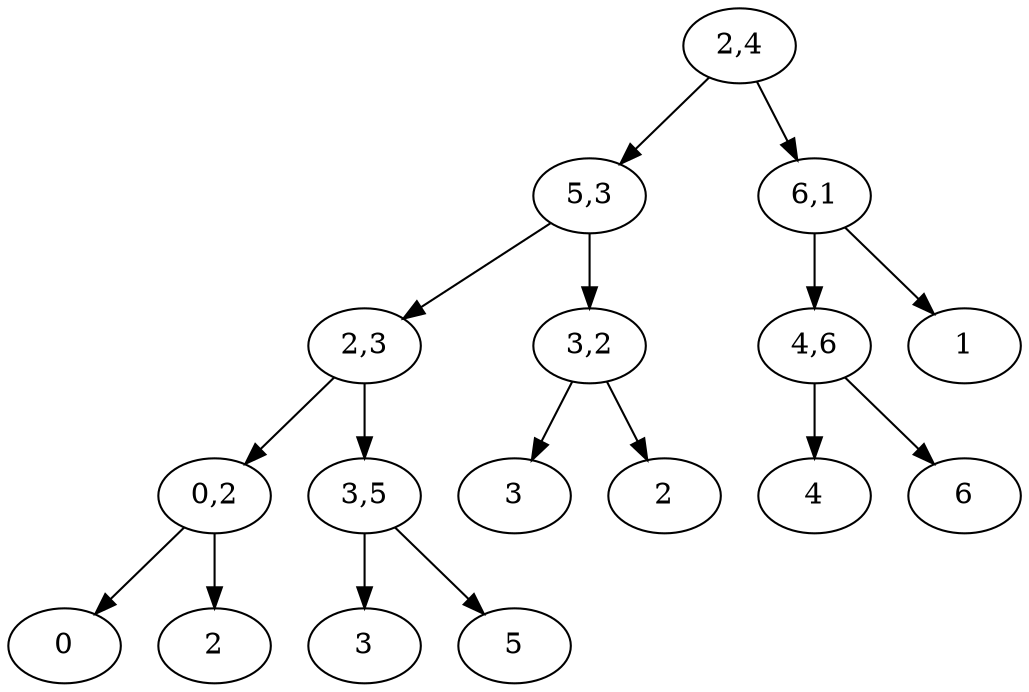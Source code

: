 // Binary Tree
digraph {
	"d8bb0c71-843a-4a49-b99a-21c3489564bb" [label="2,4"]
	"d3242fe2-2ff4-426e-8381-757946065e54" [label="5,3"]
	"d8bb0c71-843a-4a49-b99a-21c3489564bb" -> "d3242fe2-2ff4-426e-8381-757946065e54"
	"4c500608-9547-4af5-893c-39777faab2be" [label="2,3"]
	"d3242fe2-2ff4-426e-8381-757946065e54" -> "4c500608-9547-4af5-893c-39777faab2be"
	"3bb31508-e42e-452e-a67b-e372b2f07ccb" [label="0,2"]
	"4c500608-9547-4af5-893c-39777faab2be" -> "3bb31508-e42e-452e-a67b-e372b2f07ccb"
	"93386a1d-89c2-47d0-b5ee-c6ff65de62bd" [label=0]
	"3bb31508-e42e-452e-a67b-e372b2f07ccb" -> "93386a1d-89c2-47d0-b5ee-c6ff65de62bd"
	"2c115edd-2cce-494b-85b2-5664335276e8" [label=2]
	"3bb31508-e42e-452e-a67b-e372b2f07ccb" -> "2c115edd-2cce-494b-85b2-5664335276e8"
	"ef972706-0774-4b55-8d9e-87276ed23351" [label="3,5"]
	"4c500608-9547-4af5-893c-39777faab2be" -> "ef972706-0774-4b55-8d9e-87276ed23351"
	"12b01d5e-709f-49cb-973a-4990695d98ba" [label=3]
	"ef972706-0774-4b55-8d9e-87276ed23351" -> "12b01d5e-709f-49cb-973a-4990695d98ba"
	"c3600780-f741-4fc6-a2b8-ce17eaabe168" [label=5]
	"ef972706-0774-4b55-8d9e-87276ed23351" -> "c3600780-f741-4fc6-a2b8-ce17eaabe168"
	"695cca65-d405-4af9-8e5e-10a63e2aeffc" [label="3,2"]
	"d3242fe2-2ff4-426e-8381-757946065e54" -> "695cca65-d405-4af9-8e5e-10a63e2aeffc"
	"93d97bc2-c6ac-4fb3-bc99-e14fc5b5733d" [label=3]
	"695cca65-d405-4af9-8e5e-10a63e2aeffc" -> "93d97bc2-c6ac-4fb3-bc99-e14fc5b5733d"
	"68a9faca-212d-4949-aa6a-f89d8b46df7d" [label=2]
	"695cca65-d405-4af9-8e5e-10a63e2aeffc" -> "68a9faca-212d-4949-aa6a-f89d8b46df7d"
	"a76643d0-1e68-4578-b367-edc6bb684a5d" [label="6,1"]
	"d8bb0c71-843a-4a49-b99a-21c3489564bb" -> "a76643d0-1e68-4578-b367-edc6bb684a5d"
	"847560e5-758d-4fd0-831c-766c74c57344" [label="4,6"]
	"a76643d0-1e68-4578-b367-edc6bb684a5d" -> "847560e5-758d-4fd0-831c-766c74c57344"
	"a61cba55-d3c9-4ebd-b9d4-79b43d77d9a7" [label=4]
	"847560e5-758d-4fd0-831c-766c74c57344" -> "a61cba55-d3c9-4ebd-b9d4-79b43d77d9a7"
	"ed3a2fc2-b87c-40d9-8997-09c6482665d0" [label=6]
	"847560e5-758d-4fd0-831c-766c74c57344" -> "ed3a2fc2-b87c-40d9-8997-09c6482665d0"
	"abf9d2fb-bb1b-4c36-a270-6705604c97ff" [label=1]
	"a76643d0-1e68-4578-b367-edc6bb684a5d" -> "abf9d2fb-bb1b-4c36-a270-6705604c97ff"
}
